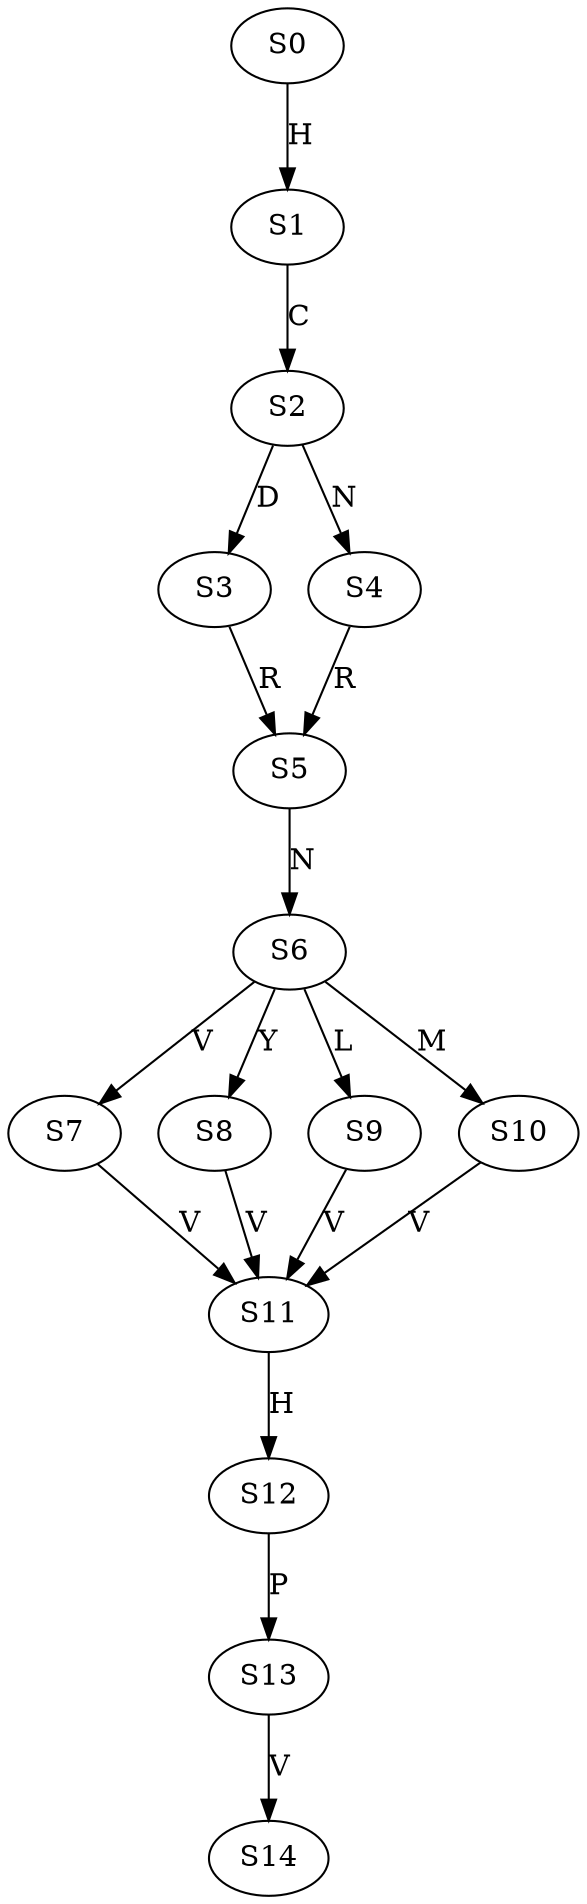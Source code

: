 strict digraph  {
	S0 -> S1 [ label = H ];
	S1 -> S2 [ label = C ];
	S2 -> S3 [ label = D ];
	S2 -> S4 [ label = N ];
	S3 -> S5 [ label = R ];
	S4 -> S5 [ label = R ];
	S5 -> S6 [ label = N ];
	S6 -> S7 [ label = V ];
	S6 -> S8 [ label = Y ];
	S6 -> S9 [ label = L ];
	S6 -> S10 [ label = M ];
	S7 -> S11 [ label = V ];
	S8 -> S11 [ label = V ];
	S9 -> S11 [ label = V ];
	S10 -> S11 [ label = V ];
	S11 -> S12 [ label = H ];
	S12 -> S13 [ label = P ];
	S13 -> S14 [ label = V ];
}

